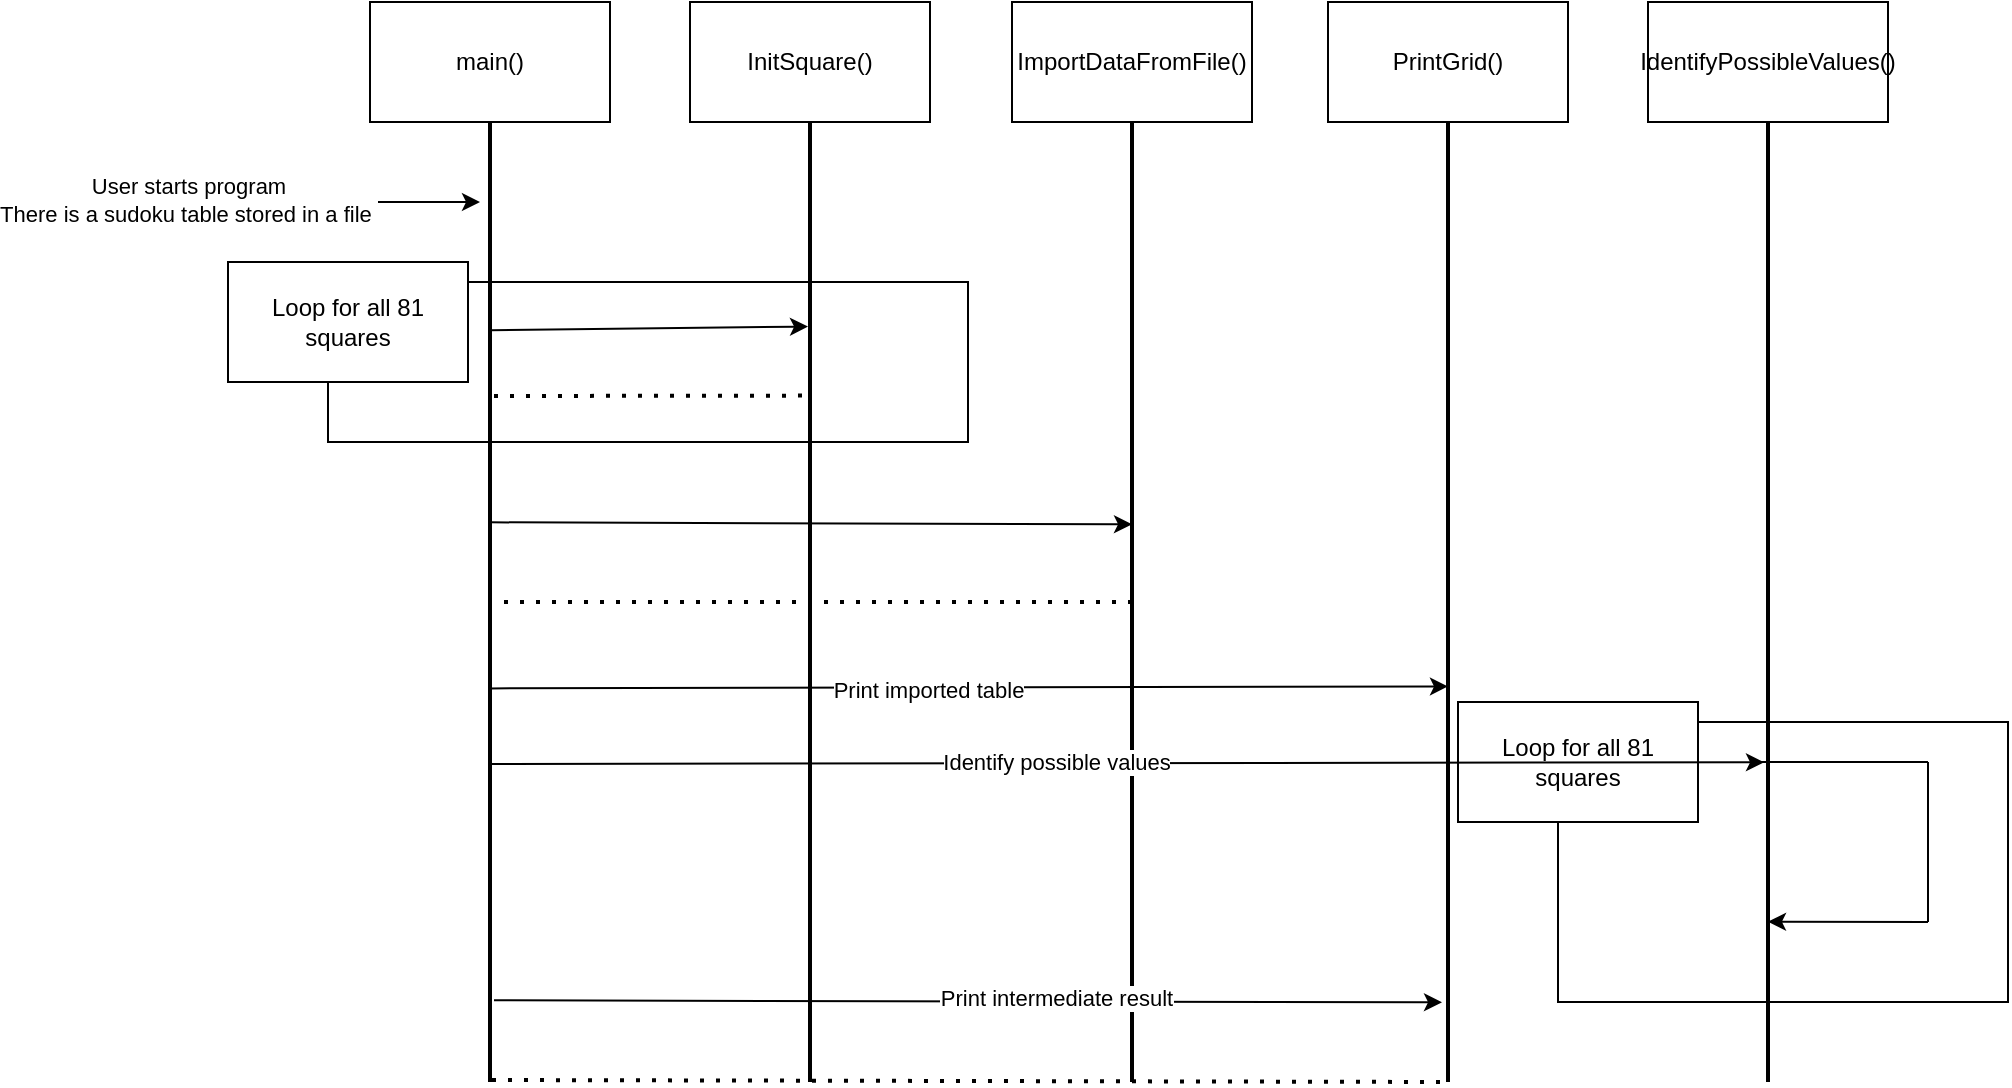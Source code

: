 <mxfile>
    <diagram id="TL6u_ycea-2E-J7RbNCS" name="Page-1">
        <mxGraphModel dx="1896" dy="674" grid="1" gridSize="10" guides="1" tooltips="1" connect="1" arrows="1" fold="1" page="1" pageScale="1" pageWidth="850" pageHeight="1100" math="0" shadow="0">
            <root>
                <mxCell id="0"/>
                <mxCell id="1" parent="0"/>
                <mxCell id="32" value="" style="rounded=0;whiteSpace=wrap;html=1;" vertex="1" parent="1">
                    <mxGeometry x="735" y="420" width="225" height="140" as="geometry"/>
                </mxCell>
                <mxCell id="33" value="Loop for all 81 squares" style="rounded=0;whiteSpace=wrap;html=1;" vertex="1" parent="1">
                    <mxGeometry x="685" y="410" width="120" height="60" as="geometry"/>
                </mxCell>
                <mxCell id="10" value="" style="rounded=0;whiteSpace=wrap;html=1;" vertex="1" parent="1">
                    <mxGeometry x="120" y="200" width="320" height="80" as="geometry"/>
                </mxCell>
                <mxCell id="2" value="" style="line;strokeWidth=2;direction=south;html=1;" vertex="1" parent="1">
                    <mxGeometry x="196" y="120" width="10" height="480" as="geometry"/>
                </mxCell>
                <mxCell id="3" value="" style="line;strokeWidth=2;direction=south;html=1;" vertex="1" parent="1">
                    <mxGeometry x="356" y="120" width="10" height="480" as="geometry"/>
                </mxCell>
                <mxCell id="4" value="" style="line;strokeWidth=2;direction=south;html=1;" vertex="1" parent="1">
                    <mxGeometry x="517" y="120" width="10" height="480" as="geometry"/>
                </mxCell>
                <mxCell id="5" value="" style="line;strokeWidth=2;direction=south;html=1;" vertex="1" parent="1">
                    <mxGeometry x="675" y="120" width="10" height="480" as="geometry"/>
                </mxCell>
                <mxCell id="7" value="" style="endArrow=classic;html=1;" edge="1" parent="1">
                    <mxGeometry width="50" height="50" relative="1" as="geometry">
                        <mxPoint x="66" y="160" as="sourcePoint"/>
                        <mxPoint x="196" y="160" as="targetPoint"/>
                    </mxGeometry>
                </mxCell>
                <mxCell id="8" value="User starts program&lt;br&gt;There is a sudoku table stored in a file&amp;nbsp;" style="edgeLabel;html=1;align=center;verticalAlign=middle;resizable=0;points=[];" vertex="1" connectable="0" parent="7">
                    <mxGeometry x="-0.431" y="1" relative="1" as="geometry">
                        <mxPoint x="-53" as="offset"/>
                    </mxGeometry>
                </mxCell>
                <mxCell id="9" value="main()" style="rounded=0;whiteSpace=wrap;html=1;" vertex="1" parent="1">
                    <mxGeometry x="141" y="60" width="120" height="60" as="geometry"/>
                </mxCell>
                <mxCell id="11" value="" style="endArrow=classic;html=1;entryX=0.213;entryY=0.6;entryDx=0;entryDy=0;entryPerimeter=0;exitX=0.217;exitY=0.5;exitDx=0;exitDy=0;exitPerimeter=0;" edge="1" parent="1" source="2" target="3">
                    <mxGeometry width="50" height="50" relative="1" as="geometry">
                        <mxPoint x="198" y="222" as="sourcePoint"/>
                        <mxPoint x="450" y="320" as="targetPoint"/>
                    </mxGeometry>
                </mxCell>
                <mxCell id="12" value="" style="endArrow=none;dashed=1;html=1;dashPattern=1 3;strokeWidth=2;entryX=0.285;entryY=0.7;entryDx=0;entryDy=0;entryPerimeter=0;" edge="1" parent="1" target="3">
                    <mxGeometry width="50" height="50" relative="1" as="geometry">
                        <mxPoint x="203" y="257" as="sourcePoint"/>
                        <mxPoint x="330" y="350" as="targetPoint"/>
                    </mxGeometry>
                </mxCell>
                <mxCell id="13" value="InitSquare()" style="rounded=0;whiteSpace=wrap;html=1;" vertex="1" parent="1">
                    <mxGeometry x="301" y="60" width="120" height="60" as="geometry"/>
                </mxCell>
                <mxCell id="14" value="Loop for all 81 squares" style="rounded=0;whiteSpace=wrap;html=1;" vertex="1" parent="1">
                    <mxGeometry x="70" y="190" width="120" height="60" as="geometry"/>
                </mxCell>
                <mxCell id="16" value="ImportDataFromFile()" style="rounded=0;whiteSpace=wrap;html=1;" vertex="1" parent="1">
                    <mxGeometry x="462" y="60" width="120" height="60" as="geometry"/>
                </mxCell>
                <mxCell id="17" value="" style="endArrow=classic;html=1;exitX=0.417;exitY=0.5;exitDx=0;exitDy=0;exitPerimeter=0;entryX=0.419;entryY=0.5;entryDx=0;entryDy=0;entryPerimeter=0;" edge="1" parent="1" source="2" target="4">
                    <mxGeometry width="50" height="50" relative="1" as="geometry">
                        <mxPoint x="400" y="370" as="sourcePoint"/>
                        <mxPoint x="450" y="320" as="targetPoint"/>
                    </mxGeometry>
                </mxCell>
                <mxCell id="23" value="" style="endArrow=none;dashed=1;html=1;dashPattern=1 3;strokeWidth=2;entryX=0.5;entryY=0.2;entryDx=0;entryDy=0;entryPerimeter=0;exitX=0.5;exitY=0.6;exitDx=0;exitDy=0;exitPerimeter=0;" edge="1" parent="1" source="2" target="4">
                    <mxGeometry width="50" height="50" relative="1" as="geometry">
                        <mxPoint x="400" y="370" as="sourcePoint"/>
                        <mxPoint x="450" y="320" as="targetPoint"/>
                    </mxGeometry>
                </mxCell>
                <mxCell id="24" value="PrintGrid()" style="rounded=0;whiteSpace=wrap;html=1;" vertex="1" parent="1">
                    <mxGeometry x="620" y="60" width="120" height="60" as="geometry"/>
                </mxCell>
                <mxCell id="25" value="" style="endArrow=classic;html=1;exitX=0.59;exitY=0.5;exitDx=0;exitDy=0;exitPerimeter=0;entryX=0.588;entryY=0.5;entryDx=0;entryDy=0;entryPerimeter=0;" edge="1" parent="1" source="2" target="5">
                    <mxGeometry width="50" height="50" relative="1" as="geometry">
                        <mxPoint x="400" y="370" as="sourcePoint"/>
                        <mxPoint x="450" y="320" as="targetPoint"/>
                    </mxGeometry>
                </mxCell>
                <mxCell id="38" value="Print imported table" style="edgeLabel;html=1;align=center;verticalAlign=middle;resizable=0;points=[];" vertex="1" connectable="0" parent="25">
                    <mxGeometry x="-0.086" y="-1" relative="1" as="geometry">
                        <mxPoint as="offset"/>
                    </mxGeometry>
                </mxCell>
                <mxCell id="26" value="IdentifyPossibleValues()" style="rounded=0;whiteSpace=wrap;html=1;" vertex="1" parent="1">
                    <mxGeometry x="780" y="60" width="120" height="60" as="geometry"/>
                </mxCell>
                <mxCell id="27" value="" style="line;strokeWidth=2;direction=south;html=1;" vertex="1" parent="1">
                    <mxGeometry x="835" y="120" width="10" height="480" as="geometry"/>
                </mxCell>
                <mxCell id="28" value="" style="endArrow=classic;html=1;exitX=0.59;exitY=0.5;exitDx=0;exitDy=0;exitPerimeter=0;entryX=0.667;entryY=0.7;entryDx=0;entryDy=0;entryPerimeter=0;" edge="1" parent="1" target="27">
                    <mxGeometry width="50" height="50" relative="1" as="geometry">
                        <mxPoint x="200" y="440.96" as="sourcePoint"/>
                        <mxPoint x="679" y="440.0" as="targetPoint"/>
                    </mxGeometry>
                </mxCell>
                <mxCell id="39" value="Identify possible values" style="edgeLabel;html=1;align=center;verticalAlign=middle;resizable=0;points=[];" vertex="1" connectable="0" parent="28">
                    <mxGeometry x="-0.11" y="1" relative="1" as="geometry">
                        <mxPoint as="offset"/>
                    </mxGeometry>
                </mxCell>
                <mxCell id="29" value="" style="endArrow=none;html=1;" edge="1" parent="1">
                    <mxGeometry width="50" height="50" relative="1" as="geometry">
                        <mxPoint x="835" y="440" as="sourcePoint"/>
                        <mxPoint x="920" y="440" as="targetPoint"/>
                    </mxGeometry>
                </mxCell>
                <mxCell id="30" value="" style="endArrow=classic;html=1;entryX=0.833;entryY=0.5;entryDx=0;entryDy=0;entryPerimeter=0;" edge="1" parent="1" target="27">
                    <mxGeometry width="50" height="50" relative="1" as="geometry">
                        <mxPoint x="920" y="520" as="sourcePoint"/>
                        <mxPoint x="700" y="320" as="targetPoint"/>
                    </mxGeometry>
                </mxCell>
                <mxCell id="31" value="" style="endArrow=none;html=1;" edge="1" parent="1">
                    <mxGeometry width="50" height="50" relative="1" as="geometry">
                        <mxPoint x="920" y="520" as="sourcePoint"/>
                        <mxPoint x="920" y="440" as="targetPoint"/>
                    </mxGeometry>
                </mxCell>
                <mxCell id="34" value="" style="endArrow=classic;html=1;exitX=0.417;exitY=0.5;exitDx=0;exitDy=0;exitPerimeter=0;entryX=0.917;entryY=0.8;entryDx=0;entryDy=0;entryPerimeter=0;" edge="1" parent="1" target="5">
                    <mxGeometry width="50" height="50" relative="1" as="geometry">
                        <mxPoint x="203" y="559.16" as="sourcePoint"/>
                        <mxPoint x="524" y="560.12" as="targetPoint"/>
                    </mxGeometry>
                </mxCell>
                <mxCell id="36" value="Print intermediate result" style="edgeLabel;html=1;align=center;verticalAlign=middle;resizable=0;points=[];" vertex="1" connectable="0" parent="34">
                    <mxGeometry x="0.184" y="2" relative="1" as="geometry">
                        <mxPoint as="offset"/>
                    </mxGeometry>
                </mxCell>
                <mxCell id="35" value="" style="endArrow=none;dashed=1;html=1;dashPattern=1 3;strokeWidth=2;entryX=1;entryY=0.5;entryDx=0;entryDy=0;entryPerimeter=0;exitX=0.5;exitY=0.6;exitDx=0;exitDy=0;exitPerimeter=0;" edge="1" parent="1" target="5">
                    <mxGeometry width="50" height="50" relative="1" as="geometry">
                        <mxPoint x="202" y="599" as="sourcePoint"/>
                        <mxPoint x="527" y="599" as="targetPoint"/>
                    </mxGeometry>
                </mxCell>
            </root>
        </mxGraphModel>
    </diagram>
    <diagram id="x8LBo78AwftcPY7YCpwN" name="Page-2">
        <mxGraphModel dx="1046" dy="674" grid="1" gridSize="10" guides="1" tooltips="1" connect="1" arrows="1" fold="1" page="1" pageScale="1" pageWidth="850" pageHeight="1100" math="0" shadow="0">
            <root>
                <mxCell id="pBi45kAgoWLudoQ9g9ZU-0"/>
                <mxCell id="pBi45kAgoWLudoQ9g9ZU-1" parent="pBi45kAgoWLudoQ9g9ZU-0"/>
                <mxCell id="pBi45kAgoWLudoQ9g9ZU-2" value="" style="rhombus;whiteSpace=wrap;html=1;" vertex="1" parent="pBi45kAgoWLudoQ9g9ZU-1">
                    <mxGeometry x="360" y="450" width="80" height="80" as="geometry"/>
                </mxCell>
                <mxCell id="pBi45kAgoWLudoQ9g9ZU-3" value="" style="ellipse;shape=doubleEllipse;whiteSpace=wrap;html=1;aspect=fixed;" vertex="1" parent="pBi45kAgoWLudoQ9g9ZU-1">
                    <mxGeometry x="360" y="1000" width="80" height="80" as="geometry"/>
                </mxCell>
                <mxCell id="pBi45kAgoWLudoQ9g9ZU-4" value="" style="ellipse;whiteSpace=wrap;html=1;aspect=fixed;" vertex="1" parent="pBi45kAgoWLudoQ9g9ZU-1">
                    <mxGeometry x="380" y="40" width="40" height="40" as="geometry"/>
                </mxCell>
                <mxCell id="pBi45kAgoWLudoQ9g9ZU-5" value="Allocate global variables (grid of squares)" style="rounded=1;whiteSpace=wrap;html=1;" vertex="1" parent="pBi45kAgoWLudoQ9g9ZU-1">
                    <mxGeometry x="340" y="120" width="120" height="60" as="geometry"/>
                </mxCell>
                <mxCell id="pBi45kAgoWLudoQ9g9ZU-6" value="Initialize all squares" style="rounded=1;whiteSpace=wrap;html=1;" vertex="1" parent="pBi45kAgoWLudoQ9g9ZU-1">
                    <mxGeometry x="340" y="240" width="120" height="60" as="geometry"/>
                </mxCell>
                <mxCell id="pBi45kAgoWLudoQ9g9ZU-7" value="Import sudoku table" style="rounded=1;whiteSpace=wrap;html=1;" vertex="1" parent="pBi45kAgoWLudoQ9g9ZU-1">
                    <mxGeometry x="340" y="360" width="120" height="60" as="geometry"/>
                </mxCell>
                <mxCell id="pBi45kAgoWLudoQ9g9ZU-8" value="Print the imported table" style="rounded=1;whiteSpace=wrap;html=1;" vertex="1" parent="pBi45kAgoWLudoQ9g9ZU-1">
                    <mxGeometry x="340" y="560" width="120" height="60" as="geometry"/>
                </mxCell>
                <mxCell id="pBi45kAgoWLudoQ9g9ZU-9" value="" style="endArrow=classic;html=1;exitX=0;exitY=0.5;exitDx=0;exitDy=0;" edge="1" parent="pBi45kAgoWLudoQ9g9ZU-1" source="pBi45kAgoWLudoQ9g9ZU-2" target="pBi45kAgoWLudoQ9g9ZU-3">
                    <mxGeometry width="50" height="50" relative="1" as="geometry">
                        <mxPoint x="400" y="640" as="sourcePoint"/>
                        <mxPoint x="450" y="590" as="targetPoint"/>
                        <Array as="points">
                            <mxPoint x="240" y="490"/>
                            <mxPoint x="240" y="1040"/>
                        </Array>
                    </mxGeometry>
                </mxCell>
                <mxCell id="pBi45kAgoWLudoQ9g9ZU-10" value="Unable to import" style="edgeLabel;html=1;align=center;verticalAlign=middle;resizable=0;points=[];" vertex="1" connectable="0" parent="pBi45kAgoWLudoQ9g9ZU-9">
                    <mxGeometry x="-0.892" y="-2" relative="1" as="geometry">
                        <mxPoint x="-5" y="-8" as="offset"/>
                    </mxGeometry>
                </mxCell>
                <mxCell id="pBi45kAgoWLudoQ9g9ZU-11" value="Identify possible values&lt;br&gt;and assign solved squares" style="rounded=1;whiteSpace=wrap;html=1;" vertex="1" parent="pBi45kAgoWLudoQ9g9ZU-1">
                    <mxGeometry x="340" y="680" width="120" height="110" as="geometry"/>
                </mxCell>
                <mxCell id="pBi45kAgoWLudoQ9g9ZU-12" value="" style="endArrow=classic;html=1;exitX=0.5;exitY=1;exitDx=0;exitDy=0;entryX=0.5;entryY=0;entryDx=0;entryDy=0;" edge="1" parent="pBi45kAgoWLudoQ9g9ZU-1" source="pBi45kAgoWLudoQ9g9ZU-4" target="pBi45kAgoWLudoQ9g9ZU-5">
                    <mxGeometry width="50" height="50" relative="1" as="geometry">
                        <mxPoint x="400" y="290" as="sourcePoint"/>
                        <mxPoint x="450" y="240" as="targetPoint"/>
                    </mxGeometry>
                </mxCell>
                <mxCell id="pBi45kAgoWLudoQ9g9ZU-14" value="" style="endArrow=classic;html=1;" edge="1" parent="pBi45kAgoWLudoQ9g9ZU-1" target="pBi45kAgoWLudoQ9g9ZU-8">
                    <mxGeometry width="50" height="50" relative="1" as="geometry">
                        <mxPoint x="400" y="530" as="sourcePoint"/>
                        <mxPoint x="450" y="240" as="targetPoint"/>
                    </mxGeometry>
                </mxCell>
                <mxCell id="pBi45kAgoWLudoQ9g9ZU-15" value="" style="endArrow=classic;html=1;exitX=0.5;exitY=1;exitDx=0;exitDy=0;entryX=0.5;entryY=0;entryDx=0;entryDy=0;" edge="1" parent="pBi45kAgoWLudoQ9g9ZU-1" source="pBi45kAgoWLudoQ9g9ZU-7" target="pBi45kAgoWLudoQ9g9ZU-2">
                    <mxGeometry width="50" height="50" relative="1" as="geometry">
                        <mxPoint x="400" y="290" as="sourcePoint"/>
                        <mxPoint x="450" y="240" as="targetPoint"/>
                    </mxGeometry>
                </mxCell>
                <mxCell id="pBi45kAgoWLudoQ9g9ZU-16" value="" style="endArrow=classic;html=1;exitX=0.5;exitY=1;exitDx=0;exitDy=0;entryX=0.5;entryY=0;entryDx=0;entryDy=0;" edge="1" parent="pBi45kAgoWLudoQ9g9ZU-1" source="pBi45kAgoWLudoQ9g9ZU-5" target="pBi45kAgoWLudoQ9g9ZU-6">
                    <mxGeometry width="50" height="50" relative="1" as="geometry">
                        <mxPoint x="400" y="290" as="sourcePoint"/>
                        <mxPoint x="450" y="240" as="targetPoint"/>
                    </mxGeometry>
                </mxCell>
                <mxCell id="pBi45kAgoWLudoQ9g9ZU-17" value="" style="endArrow=classic;html=1;entryX=0.5;entryY=0;entryDx=0;entryDy=0;" edge="1" parent="pBi45kAgoWLudoQ9g9ZU-1" target="pBi45kAgoWLudoQ9g9ZU-7">
                    <mxGeometry width="50" height="50" relative="1" as="geometry">
                        <mxPoint x="400" y="300" as="sourcePoint"/>
                        <mxPoint x="450" y="250" as="targetPoint"/>
                    </mxGeometry>
                </mxCell>
                <mxCell id="pBi45kAgoWLudoQ9g9ZU-18" value="" style="endArrow=classic;html=1;exitX=0.5;exitY=1;exitDx=0;exitDy=0;entryX=0.5;entryY=0;entryDx=0;entryDy=0;" edge="1" parent="pBi45kAgoWLudoQ9g9ZU-1" source="pBi45kAgoWLudoQ9g9ZU-11" target="pBi45kAgoWLudoQ9g9ZU-20">
                    <mxGeometry width="50" height="50" relative="1" as="geometry">
                        <mxPoint x="400" y="760" as="sourcePoint"/>
                        <mxPoint x="400" y="800" as="targetPoint"/>
                    </mxGeometry>
                </mxCell>
                <mxCell id="pBi45kAgoWLudoQ9g9ZU-19" value="" style="endArrow=classic;html=1;exitX=0.5;exitY=1;exitDx=0;exitDy=0;" edge="1" parent="pBi45kAgoWLudoQ9g9ZU-1" source="pBi45kAgoWLudoQ9g9ZU-8" target="pBi45kAgoWLudoQ9g9ZU-11">
                    <mxGeometry width="50" height="50" relative="1" as="geometry">
                        <mxPoint x="400" y="760" as="sourcePoint"/>
                        <mxPoint x="450" y="710" as="targetPoint"/>
                    </mxGeometry>
                </mxCell>
                <mxCell id="pBi45kAgoWLudoQ9g9ZU-20" value="[TEMP] Apply BF to remaining items." style="rounded=1;whiteSpace=wrap;html=1;" vertex="1" parent="pBi45kAgoWLudoQ9g9ZU-1">
                    <mxGeometry x="340" y="860" width="120" height="60" as="geometry"/>
                </mxCell>
                <mxCell id="pBi45kAgoWLudoQ9g9ZU-21" value="" style="endArrow=classic;html=1;exitX=0.5;exitY=1;exitDx=0;exitDy=0;entryX=0.5;entryY=0;entryDx=0;entryDy=0;" edge="1" parent="pBi45kAgoWLudoQ9g9ZU-1" source="pBi45kAgoWLudoQ9g9ZU-20" target="pBi45kAgoWLudoQ9g9ZU-3">
                    <mxGeometry width="50" height="50" relative="1" as="geometry">
                        <mxPoint x="400" y="900" as="sourcePoint"/>
                        <mxPoint x="450" y="850" as="targetPoint"/>
                    </mxGeometry>
                </mxCell>
            </root>
        </mxGraphModel>
    </diagram>
</mxfile>